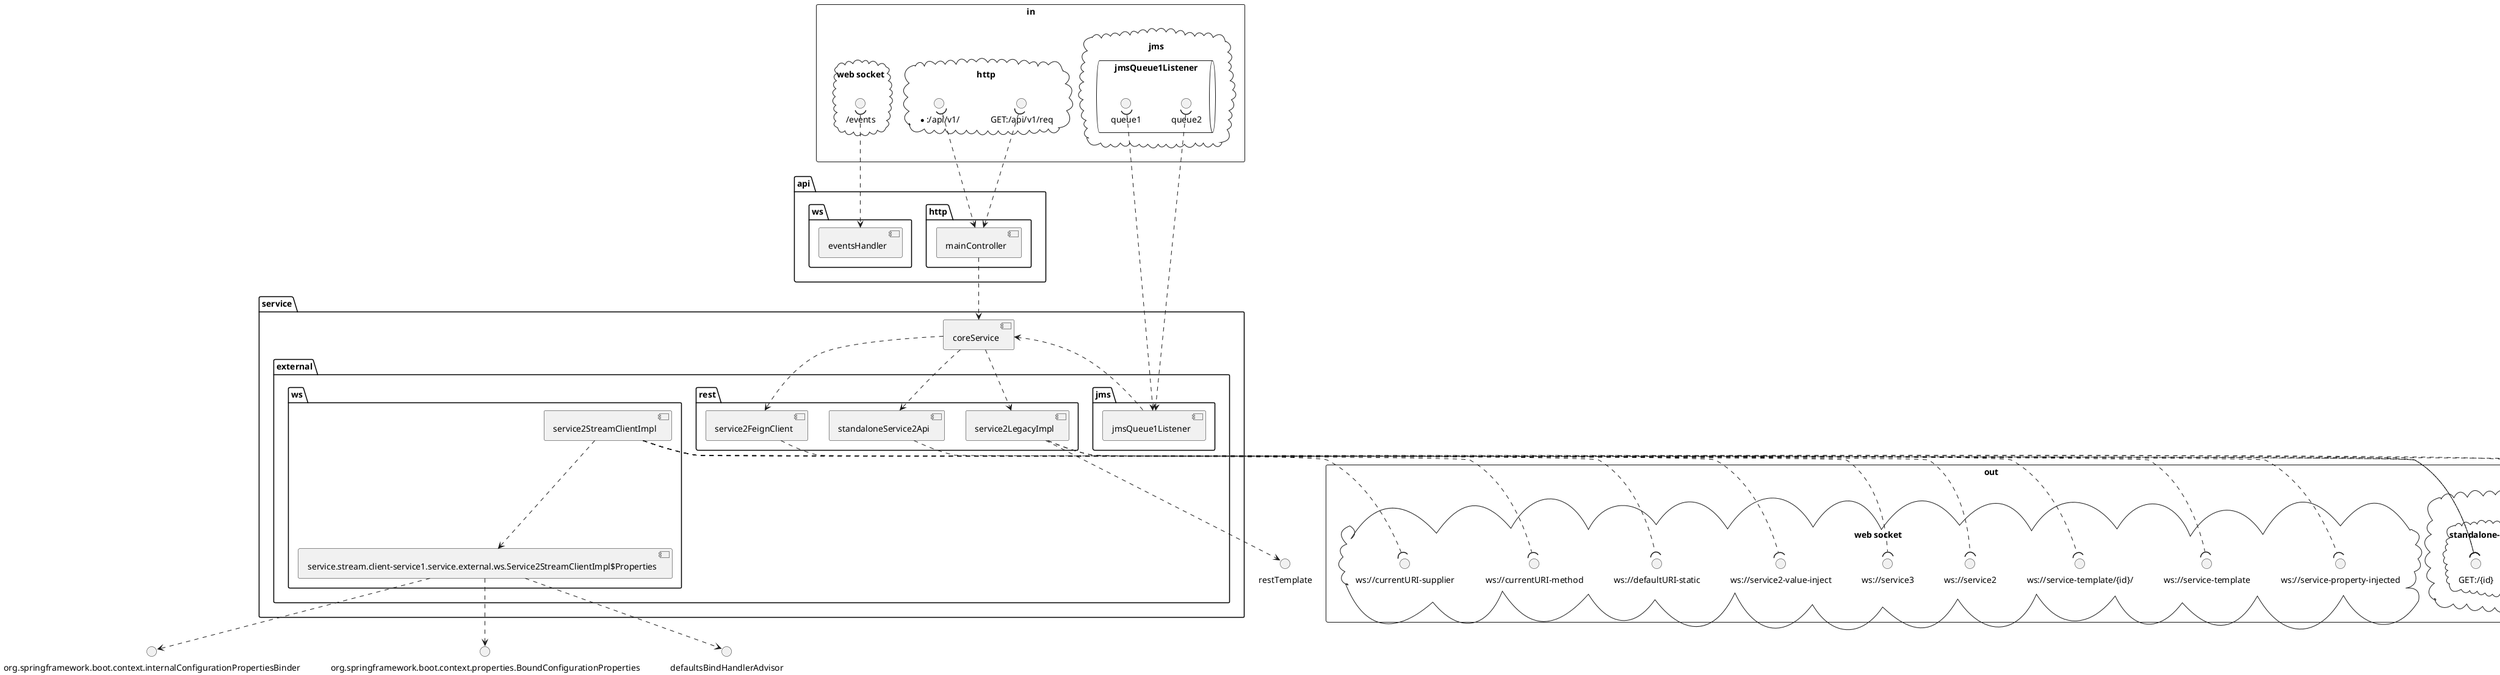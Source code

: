 @startuml
package "api" as api {
  package "http" as api.http {
    [mainController] as mainController
  }
  package "ws" as api.ws {
    [eventsHandler] as eventsHandler
    [eventsHandler] as eventsHandler
  }
}
package "service" as service {
  [coreService] as coreService
  package "external" as service.external {
    package "jms" as service.external.jms {
      [jmsQueue1Listener] as jmsQueue1Listener
    }
    package "rest" as service.external.rest {
      [service2LegacyImpl] as service2LegacyImpl
      [standaloneService2Api] as standaloneService2Api
      [service2FeignClient] as service2FeignClient
    }
    package "ws" as service.external.ws {
      [service2StreamClientImpl] as service2StreamClientImpl
      [service.stream.client-service1.service.external.ws.Service2StreamClientImpl$Properties] as service.stream.client.service1.service.external.ws.Service2StreamClientImplProperties
    }
  }
}
mainController ..> coreService
coreService ..> service2FeignClient
coreService ..> service2LegacyImpl
coreService ..> standaloneService2Api
jmsQueue1Listener ..> coreService
service2LegacyImpl ..> restTemplate
service2StreamClientImpl ..> webSocketClient
service2StreamClientImpl ..> service.stream.client.service1.service.external.ws.Service2StreamClientImplProperties
service.stream.client.service1.service.external.ws.Service2StreamClientImplProperties ..> org.springframework.boot.context.internalConfigurationPropertiesBinder
service.stream.client.service1.service.external.ws.Service2StreamClientImplProperties ..> org.springframework.boot.context.properties.BoundConfigurationProperties
service.stream.client.service1.service.external.ws.Service2StreamClientImplProperties ..> defaultsBindHandlerAdvisor
rectangle "in" as in {
  cloud "http" as in.http {
    interface "GET:/api/v1/req" as in.http.GET..api.v1.req
    in.http.GET..api.v1.req )..> mainController
    interface "*:/api/v1/" as in.http...api.v1.
    in.http...api.v1. )..> mainController
  }
  cloud "web socket" as in.websocket {
    interface "/events" as in.ws..events
    in.ws..events )..> eventsHandler
  }
  cloud "jms" as in.jms {
    queue "jmsQueue1Listener" as in.jmsQueue1Listener {
      interface "queue1" as in.jms.queue1
      in.jms.queue1 )..> jmsQueue1Listener
      interface "queue2" as in.jms.queue2
      in.jms.queue2 )..> jmsQueue1Listener
    }
  }
}
rectangle "out" as out {
  cloud "http" as out.http {
    cloud "standalone-service2" as out.standalone.service2 {
      interface "GET:/{id}" as out.http.GET..id
      standaloneService2Api ..( out.http.GET..id
    }
    cloud "http://service2" as out.http...service2 {
      service2LegacyImpl ..( out.http.GET..id
      interface "GET:/" as out.http.GET..
      service2LegacyImpl ..( out.http.GET..
      service2FeignClient ..( out.http.GET..id
    }
  }
  cloud "web socket" as out.websocket {
    interface "ws://service-template" as out.ws.ws...service.template
    service2StreamClientImpl ..( out.ws.ws...service.template
    interface "ws://service-template/{id}/" as out.ws.ws...service.template.id.
    service2StreamClientImpl ..( out.ws.ws...service.template.id.
    interface "ws://service2" as out.ws.ws...service2
    service2StreamClientImpl ..( out.ws.ws...service2
    interface "ws://service3" as out.ws.ws...service3
    service2StreamClientImpl ..( out.ws.ws...service3
    interface "ws://service2-value-inject" as out.ws.ws...service2.value.inject
    service2StreamClientImpl ..( out.ws.ws...service2.value.inject
    interface "ws://defaultURI-static" as out.ws.ws...defaultURI.static
    service2StreamClientImpl ..( out.ws.ws...defaultURI.static
    interface "ws://currentURI-method" as out.ws.ws...currentURI.method
    service2StreamClientImpl ..( out.ws.ws...currentURI.method
    interface "ws://currentURI-supplier" as out.ws.ws...currentURI.supplier
    service2StreamClientImpl ..( out.ws.ws...currentURI.supplier
    interface "ws://service-property-injected" as out.ws.ws...service.property.injected
    service2StreamClientImpl ..( out.ws.ws...service.property.injected
  }
}
@enduml
